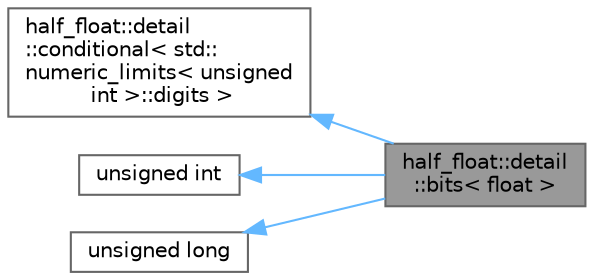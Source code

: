 digraph "half_float::detail::bits&lt; float &gt;"
{
 // LATEX_PDF_SIZE
  bgcolor="transparent";
  edge [fontname=Helvetica,fontsize=10,labelfontname=Helvetica,labelfontsize=10];
  node [fontname=Helvetica,fontsize=10,shape=box,height=0.2,width=0.4];
  rankdir="LR";
  Node1 [id="Node000001",label="half_float::detail\l::bits\< float \>",height=0.2,width=0.4,color="gray40", fillcolor="grey60", style="filled", fontcolor="black",tooltip="Unsigned integer of (at least) 32 bits width."];
  Node2 -> Node1 [id="edge1_Node000001_Node000002",dir="back",color="steelblue1",style="solid",tooltip=" "];
  Node2 [id="Node000002",label="half_float::detail\l::conditional\< std::\lnumeric_limits\< unsigned\l int \>::digits \>",height=0.2,width=0.4,color="gray40", fillcolor="white", style="filled",URL="$structhalf__float_1_1detail_1_1conditional.html",tooltip=" "];
  Node3 -> Node1 [id="edge2_Node000001_Node000003",dir="back",color="steelblue1",style="solid",tooltip=" "];
  Node3 [id="Node000003",label="unsigned int",height=0.2,width=0.4,color="gray40", fillcolor="white", style="filled",tooltip=" "];
  Node4 -> Node1 [id="edge3_Node000001_Node000004",dir="back",color="steelblue1",style="solid",tooltip=" "];
  Node4 [id="Node000004",label="unsigned long",height=0.2,width=0.4,color="gray40", fillcolor="white", style="filled",tooltip=" "];
}
